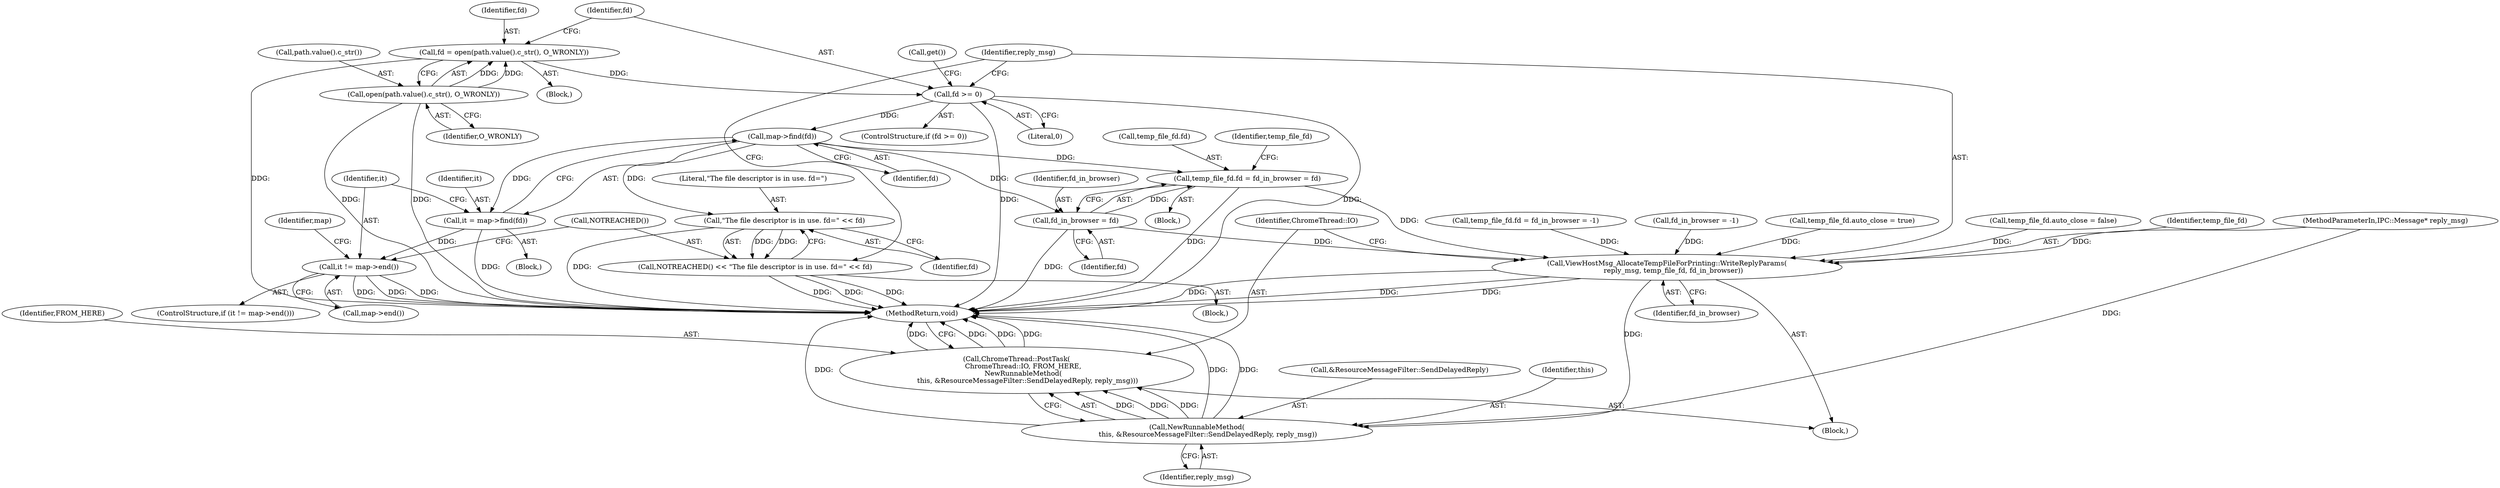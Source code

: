 digraph "0_Chrome_ccd0226c79553e318657d6285c2feacebd105996_1@API" {
"1000129" [label="(Call,fd = open(path.value().c_str(), O_WRONLY))"];
"1000131" [label="(Call,open(path.value().c_str(), O_WRONLY))"];
"1000135" [label="(Call,fd >= 0)"];
"1000145" [label="(Call,map->find(fd))"];
"1000143" [label="(Call,it = map->find(fd))"];
"1000148" [label="(Call,it != map->end())"];
"1000154" [label="(Call,\"The file descriptor is in use. fd=\" << fd)"];
"1000152" [label="(Call,NOTREACHED() << \"The file descriptor is in use. fd=\" << fd)"];
"1000165" [label="(Call,temp_file_fd.fd = fd_in_browser = fd)"];
"1000177" [label="(Call,ViewHostMsg_AllocateTempFileForPrinting::WriteReplyParams(\n      reply_msg, temp_file_fd, fd_in_browser))"];
"1000184" [label="(Call,NewRunnableMethod(\n          this, &ResourceMessageFilter::SendDelayedReply, reply_msg))"];
"1000181" [label="(Call,ChromeThread::PostTask(\n      ChromeThread::IO, FROM_HERE,\n      NewRunnableMethod(\n          this, &ResourceMessageFilter::SendDelayedReply, reply_msg)))"];
"1000169" [label="(Call,fd_in_browser = fd)"];
"1000133" [label="(Identifier,O_WRONLY)"];
"1000140" [label="(Call,get())"];
"1000177" [label="(Call,ViewHostMsg_AllocateTempFileForPrinting::WriteReplyParams(\n      reply_msg, temp_file_fd, fd_in_browser))"];
"1000129" [label="(Call,fd = open(path.value().c_str(), O_WRONLY))"];
"1000154" [label="(Call,\"The file descriptor is in use. fd=\" << fd)"];
"1000148" [label="(Call,it != map->end())"];
"1000109" [label="(Call,fd_in_browser = -1)"];
"1000172" [label="(Call,temp_file_fd.auto_close = true)"];
"1000155" [label="(Literal,\"The file descriptor is in use. fd=\")"];
"1000181" [label="(Call,ChromeThread::PostTask(\n      ChromeThread::IO, FROM_HERE,\n      NewRunnableMethod(\n          this, &ResourceMessageFilter::SendDelayedReply, reply_msg)))"];
"1000170" [label="(Identifier,fd_in_browser)"];
"1000102" [label="(Block,)"];
"1000136" [label="(Identifier,fd)"];
"1000113" [label="(Call,temp_file_fd.auto_close = false)"];
"1000147" [label="(ControlStructure,if (it != map->end()))"];
"1000189" [label="(MethodReturn,void)"];
"1000138" [label="(Block,)"];
"1000145" [label="(Call,map->find(fd))"];
"1000179" [label="(Identifier,temp_file_fd)"];
"1000130" [label="(Identifier,fd)"];
"1000127" [label="(Block,)"];
"1000171" [label="(Identifier,fd)"];
"1000169" [label="(Call,fd_in_browser = fd)"];
"1000174" [label="(Identifier,temp_file_fd)"];
"1000188" [label="(Identifier,reply_msg)"];
"1000144" [label="(Identifier,it)"];
"1000151" [label="(Block,)"];
"1000183" [label="(Identifier,FROM_HERE)"];
"1000152" [label="(Call,NOTREACHED() << \"The file descriptor is in use. fd=\" << fd)"];
"1000146" [label="(Identifier,fd)"];
"1000153" [label="(Call,NOTREACHED())"];
"1000135" [label="(Call,fd >= 0)"];
"1000132" [label="(Call,path.value().c_str())"];
"1000156" [label="(Identifier,fd)"];
"1000149" [label="(Identifier,it)"];
"1000186" [label="(Call,&ResourceMessageFilter::SendDelayedReply)"];
"1000185" [label="(Identifier,this)"];
"1000158" [label="(Block,)"];
"1000165" [label="(Call,temp_file_fd.fd = fd_in_browser = fd)"];
"1000166" [label="(Call,temp_file_fd.fd)"];
"1000162" [label="(Identifier,map)"];
"1000131" [label="(Call,open(path.value().c_str(), O_WRONLY))"];
"1000182" [label="(Identifier,ChromeThread::IO)"];
"1000178" [label="(Identifier,reply_msg)"];
"1000150" [label="(Call,map->end())"];
"1000180" [label="(Identifier,fd_in_browser)"];
"1000134" [label="(ControlStructure,if (fd >= 0))"];
"1000137" [label="(Literal,0)"];
"1000105" [label="(Call,temp_file_fd.fd = fd_in_browser = -1)"];
"1000143" [label="(Call,it = map->find(fd))"];
"1000184" [label="(Call,NewRunnableMethod(\n          this, &ResourceMessageFilter::SendDelayedReply, reply_msg))"];
"1000101" [label="(MethodParameterIn,IPC::Message* reply_msg)"];
"1000129" -> "1000127"  [label="AST: "];
"1000129" -> "1000131"  [label="CFG: "];
"1000130" -> "1000129"  [label="AST: "];
"1000131" -> "1000129"  [label="AST: "];
"1000136" -> "1000129"  [label="CFG: "];
"1000129" -> "1000189"  [label="DDG: "];
"1000131" -> "1000129"  [label="DDG: "];
"1000131" -> "1000129"  [label="DDG: "];
"1000129" -> "1000135"  [label="DDG: "];
"1000131" -> "1000133"  [label="CFG: "];
"1000132" -> "1000131"  [label="AST: "];
"1000133" -> "1000131"  [label="AST: "];
"1000131" -> "1000189"  [label="DDG: "];
"1000131" -> "1000189"  [label="DDG: "];
"1000135" -> "1000134"  [label="AST: "];
"1000135" -> "1000137"  [label="CFG: "];
"1000136" -> "1000135"  [label="AST: "];
"1000137" -> "1000135"  [label="AST: "];
"1000140" -> "1000135"  [label="CFG: "];
"1000178" -> "1000135"  [label="CFG: "];
"1000135" -> "1000189"  [label="DDG: "];
"1000135" -> "1000189"  [label="DDG: "];
"1000135" -> "1000145"  [label="DDG: "];
"1000145" -> "1000143"  [label="AST: "];
"1000145" -> "1000146"  [label="CFG: "];
"1000146" -> "1000145"  [label="AST: "];
"1000143" -> "1000145"  [label="CFG: "];
"1000145" -> "1000143"  [label="DDG: "];
"1000145" -> "1000154"  [label="DDG: "];
"1000145" -> "1000165"  [label="DDG: "];
"1000145" -> "1000169"  [label="DDG: "];
"1000143" -> "1000138"  [label="AST: "];
"1000144" -> "1000143"  [label="AST: "];
"1000149" -> "1000143"  [label="CFG: "];
"1000143" -> "1000189"  [label="DDG: "];
"1000143" -> "1000148"  [label="DDG: "];
"1000148" -> "1000147"  [label="AST: "];
"1000148" -> "1000150"  [label="CFG: "];
"1000149" -> "1000148"  [label="AST: "];
"1000150" -> "1000148"  [label="AST: "];
"1000153" -> "1000148"  [label="CFG: "];
"1000162" -> "1000148"  [label="CFG: "];
"1000148" -> "1000189"  [label="DDG: "];
"1000148" -> "1000189"  [label="DDG: "];
"1000148" -> "1000189"  [label="DDG: "];
"1000154" -> "1000152"  [label="AST: "];
"1000154" -> "1000156"  [label="CFG: "];
"1000155" -> "1000154"  [label="AST: "];
"1000156" -> "1000154"  [label="AST: "];
"1000152" -> "1000154"  [label="CFG: "];
"1000154" -> "1000189"  [label="DDG: "];
"1000154" -> "1000152"  [label="DDG: "];
"1000154" -> "1000152"  [label="DDG: "];
"1000152" -> "1000151"  [label="AST: "];
"1000153" -> "1000152"  [label="AST: "];
"1000178" -> "1000152"  [label="CFG: "];
"1000152" -> "1000189"  [label="DDG: "];
"1000152" -> "1000189"  [label="DDG: "];
"1000152" -> "1000189"  [label="DDG: "];
"1000165" -> "1000158"  [label="AST: "];
"1000165" -> "1000169"  [label="CFG: "];
"1000166" -> "1000165"  [label="AST: "];
"1000169" -> "1000165"  [label="AST: "];
"1000174" -> "1000165"  [label="CFG: "];
"1000165" -> "1000189"  [label="DDG: "];
"1000169" -> "1000165"  [label="DDG: "];
"1000165" -> "1000177"  [label="DDG: "];
"1000177" -> "1000102"  [label="AST: "];
"1000177" -> "1000180"  [label="CFG: "];
"1000178" -> "1000177"  [label="AST: "];
"1000179" -> "1000177"  [label="AST: "];
"1000180" -> "1000177"  [label="AST: "];
"1000182" -> "1000177"  [label="CFG: "];
"1000177" -> "1000189"  [label="DDG: "];
"1000177" -> "1000189"  [label="DDG: "];
"1000177" -> "1000189"  [label="DDG: "];
"1000101" -> "1000177"  [label="DDG: "];
"1000113" -> "1000177"  [label="DDG: "];
"1000172" -> "1000177"  [label="DDG: "];
"1000105" -> "1000177"  [label="DDG: "];
"1000109" -> "1000177"  [label="DDG: "];
"1000169" -> "1000177"  [label="DDG: "];
"1000177" -> "1000184"  [label="DDG: "];
"1000184" -> "1000181"  [label="AST: "];
"1000184" -> "1000188"  [label="CFG: "];
"1000185" -> "1000184"  [label="AST: "];
"1000186" -> "1000184"  [label="AST: "];
"1000188" -> "1000184"  [label="AST: "];
"1000181" -> "1000184"  [label="CFG: "];
"1000184" -> "1000189"  [label="DDG: "];
"1000184" -> "1000189"  [label="DDG: "];
"1000184" -> "1000189"  [label="DDG: "];
"1000184" -> "1000181"  [label="DDG: "];
"1000184" -> "1000181"  [label="DDG: "];
"1000184" -> "1000181"  [label="DDG: "];
"1000101" -> "1000184"  [label="DDG: "];
"1000181" -> "1000102"  [label="AST: "];
"1000182" -> "1000181"  [label="AST: "];
"1000183" -> "1000181"  [label="AST: "];
"1000189" -> "1000181"  [label="CFG: "];
"1000181" -> "1000189"  [label="DDG: "];
"1000181" -> "1000189"  [label="DDG: "];
"1000181" -> "1000189"  [label="DDG: "];
"1000181" -> "1000189"  [label="DDG: "];
"1000169" -> "1000171"  [label="CFG: "];
"1000170" -> "1000169"  [label="AST: "];
"1000171" -> "1000169"  [label="AST: "];
"1000169" -> "1000189"  [label="DDG: "];
}
